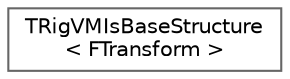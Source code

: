 digraph "Graphical Class Hierarchy"
{
 // INTERACTIVE_SVG=YES
 // LATEX_PDF_SIZE
  bgcolor="transparent";
  edge [fontname=Helvetica,fontsize=10,labelfontname=Helvetica,labelfontsize=10];
  node [fontname=Helvetica,fontsize=10,shape=box,height=0.2,width=0.4];
  rankdir="LR";
  Node0 [id="Node000000",label="TRigVMIsBaseStructure\l\< FTransform \>",height=0.2,width=0.4,color="grey40", fillcolor="white", style="filled",URL="$d8/d83/structTRigVMIsBaseStructure_3_01FTransform_01_4.html",tooltip=" "];
}

